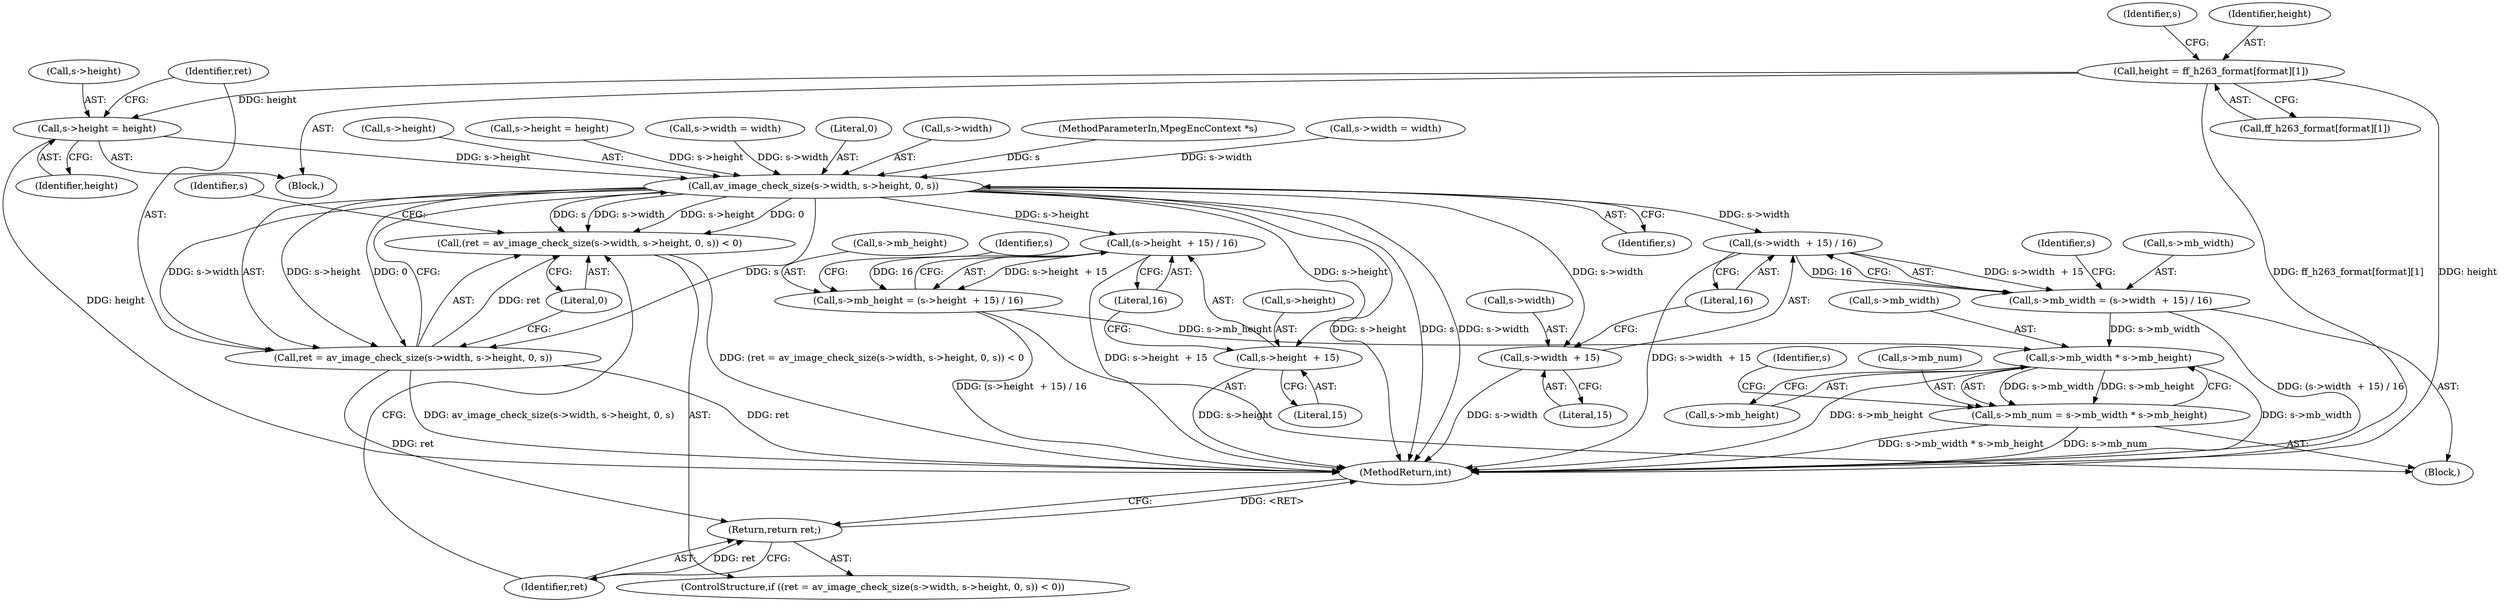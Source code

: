 digraph "0_libav_0a49a62f998747cfa564d98d36a459fe70d3299b@array" {
"1000320" [label="(Call,height = ff_h263_format[format][1])"];
"1000418" [label="(Call,s->height = height)"];
"1001036" [label="(Call,av_image_check_size(s->width, s->height, 0, s))"];
"1001033" [label="(Call,(ret = av_image_check_size(s->width, s->height, 0, s)) < 0)"];
"1001034" [label="(Call,ret = av_image_check_size(s->width, s->height, 0, s))"];
"1001046" [label="(Return,return ret;)"];
"1001052" [label="(Call,(s->width  + 15) / 16)"];
"1001048" [label="(Call,s->mb_width = (s->width  + 15) / 16)"];
"1001074" [label="(Call,s->mb_width * s->mb_height)"];
"1001070" [label="(Call,s->mb_num = s->mb_width * s->mb_height)"];
"1001053" [label="(Call,s->width  + 15)"];
"1001063" [label="(Call,(s->height  + 15) / 16)"];
"1001059" [label="(Call,s->mb_height = (s->height  + 15) / 16)"];
"1001064" [label="(Call,s->height  + 15)"];
"1001036" [label="(Call,av_image_check_size(s->width, s->height, 0, s))"];
"1000320" [label="(Call,height = ff_h263_format[format][1])"];
"1000418" [label="(Call,s->height = height)"];
"1000307" [label="(Block,)"];
"1000850" [label="(Call,s->height = height)"];
"1001045" [label="(Literal,0)"];
"1001057" [label="(Literal,15)"];
"1001060" [label="(Call,s->mb_height)"];
"1001035" [label="(Identifier,ret)"];
"1000419" [label="(Call,s->height)"];
"1001047" [label="(Identifier,ret)"];
"1000136" [label="(Block,)"];
"1000413" [label="(Call,s->width = width)"];
"1001043" [label="(Literal,0)"];
"1001046" [label="(Return,return ret;)"];
"1001034" [label="(Call,ret = av_image_check_size(s->width, s->height, 0, s))"];
"1001052" [label="(Call,(s->width  + 15) / 16)"];
"1001078" [label="(Call,s->mb_height)"];
"1001084" [label="(Identifier,s)"];
"1001053" [label="(Call,s->width  + 15)"];
"1001072" [label="(Identifier,s)"];
"1001059" [label="(Call,s->mb_height = (s->height  + 15) / 16)"];
"1001068" [label="(Literal,15)"];
"1001037" [label="(Call,s->width)"];
"1001070" [label="(Call,s->mb_num = s->mb_width * s->mb_height)"];
"1001074" [label="(Call,s->mb_width * s->mb_height)"];
"1000135" [label="(MethodParameterIn,MpegEncContext *s)"];
"1001061" [label="(Identifier,s)"];
"1001033" [label="(Call,(ret = av_image_check_size(s->width, s->height, 0, s)) < 0)"];
"1001050" [label="(Identifier,s)"];
"1000845" [label="(Call,s->width = width)"];
"1001032" [label="(ControlStructure,if ((ret = av_image_check_size(s->width, s->height, 0, s)) < 0))"];
"1001065" [label="(Call,s->height)"];
"1000329" [label="(Identifier,s)"];
"1001058" [label="(Literal,16)"];
"1000322" [label="(Call,ff_h263_format[format][1])"];
"1001064" [label="(Call,s->height  + 15)"];
"1001071" [label="(Call,s->mb_num)"];
"1000422" [label="(Identifier,height)"];
"1001063" [label="(Call,(s->height  + 15) / 16)"];
"1001069" [label="(Literal,16)"];
"1001049" [label="(Call,s->mb_width)"];
"1000321" [label="(Identifier,height)"];
"1001075" [label="(Call,s->mb_width)"];
"1001103" [label="(MethodReturn,int)"];
"1001048" [label="(Call,s->mb_width = (s->width  + 15) / 16)"];
"1001054" [label="(Call,s->width)"];
"1001044" [label="(Identifier,s)"];
"1001040" [label="(Call,s->height)"];
"1000320" -> "1000307"  [label="AST: "];
"1000320" -> "1000322"  [label="CFG: "];
"1000321" -> "1000320"  [label="AST: "];
"1000322" -> "1000320"  [label="AST: "];
"1000329" -> "1000320"  [label="CFG: "];
"1000320" -> "1001103"  [label="DDG: ff_h263_format[format][1]"];
"1000320" -> "1001103"  [label="DDG: height"];
"1000320" -> "1000418"  [label="DDG: height"];
"1000418" -> "1000307"  [label="AST: "];
"1000418" -> "1000422"  [label="CFG: "];
"1000419" -> "1000418"  [label="AST: "];
"1000422" -> "1000418"  [label="AST: "];
"1001035" -> "1000418"  [label="CFG: "];
"1000418" -> "1001103"  [label="DDG: height"];
"1000418" -> "1001036"  [label="DDG: s->height"];
"1001036" -> "1001034"  [label="AST: "];
"1001036" -> "1001044"  [label="CFG: "];
"1001037" -> "1001036"  [label="AST: "];
"1001040" -> "1001036"  [label="AST: "];
"1001043" -> "1001036"  [label="AST: "];
"1001044" -> "1001036"  [label="AST: "];
"1001034" -> "1001036"  [label="CFG: "];
"1001036" -> "1001103"  [label="DDG: s->height"];
"1001036" -> "1001103"  [label="DDG: s"];
"1001036" -> "1001103"  [label="DDG: s->width"];
"1001036" -> "1001033"  [label="DDG: s->width"];
"1001036" -> "1001033"  [label="DDG: s->height"];
"1001036" -> "1001033"  [label="DDG: 0"];
"1001036" -> "1001033"  [label="DDG: s"];
"1001036" -> "1001034"  [label="DDG: s->width"];
"1001036" -> "1001034"  [label="DDG: s->height"];
"1001036" -> "1001034"  [label="DDG: 0"];
"1001036" -> "1001034"  [label="DDG: s"];
"1000413" -> "1001036"  [label="DDG: s->width"];
"1000845" -> "1001036"  [label="DDG: s->width"];
"1000850" -> "1001036"  [label="DDG: s->height"];
"1000135" -> "1001036"  [label="DDG: s"];
"1001036" -> "1001052"  [label="DDG: s->width"];
"1001036" -> "1001053"  [label="DDG: s->width"];
"1001036" -> "1001063"  [label="DDG: s->height"];
"1001036" -> "1001064"  [label="DDG: s->height"];
"1001033" -> "1001032"  [label="AST: "];
"1001033" -> "1001045"  [label="CFG: "];
"1001034" -> "1001033"  [label="AST: "];
"1001045" -> "1001033"  [label="AST: "];
"1001047" -> "1001033"  [label="CFG: "];
"1001050" -> "1001033"  [label="CFG: "];
"1001033" -> "1001103"  [label="DDG: (ret = av_image_check_size(s->width, s->height, 0, s)) < 0"];
"1001034" -> "1001033"  [label="DDG: ret"];
"1001035" -> "1001034"  [label="AST: "];
"1001045" -> "1001034"  [label="CFG: "];
"1001034" -> "1001103"  [label="DDG: av_image_check_size(s->width, s->height, 0, s)"];
"1001034" -> "1001103"  [label="DDG: ret"];
"1001034" -> "1001046"  [label="DDG: ret"];
"1001046" -> "1001032"  [label="AST: "];
"1001046" -> "1001047"  [label="CFG: "];
"1001047" -> "1001046"  [label="AST: "];
"1001103" -> "1001046"  [label="CFG: "];
"1001046" -> "1001103"  [label="DDG: <RET>"];
"1001047" -> "1001046"  [label="DDG: ret"];
"1001052" -> "1001048"  [label="AST: "];
"1001052" -> "1001058"  [label="CFG: "];
"1001053" -> "1001052"  [label="AST: "];
"1001058" -> "1001052"  [label="AST: "];
"1001048" -> "1001052"  [label="CFG: "];
"1001052" -> "1001103"  [label="DDG: s->width  + 15"];
"1001052" -> "1001048"  [label="DDG: s->width  + 15"];
"1001052" -> "1001048"  [label="DDG: 16"];
"1001048" -> "1000136"  [label="AST: "];
"1001049" -> "1001048"  [label="AST: "];
"1001061" -> "1001048"  [label="CFG: "];
"1001048" -> "1001103"  [label="DDG: (s->width  + 15) / 16"];
"1001048" -> "1001074"  [label="DDG: s->mb_width"];
"1001074" -> "1001070"  [label="AST: "];
"1001074" -> "1001078"  [label="CFG: "];
"1001075" -> "1001074"  [label="AST: "];
"1001078" -> "1001074"  [label="AST: "];
"1001070" -> "1001074"  [label="CFG: "];
"1001074" -> "1001103"  [label="DDG: s->mb_width"];
"1001074" -> "1001103"  [label="DDG: s->mb_height"];
"1001074" -> "1001070"  [label="DDG: s->mb_width"];
"1001074" -> "1001070"  [label="DDG: s->mb_height"];
"1001059" -> "1001074"  [label="DDG: s->mb_height"];
"1001070" -> "1000136"  [label="AST: "];
"1001071" -> "1001070"  [label="AST: "];
"1001084" -> "1001070"  [label="CFG: "];
"1001070" -> "1001103"  [label="DDG: s->mb_width * s->mb_height"];
"1001070" -> "1001103"  [label="DDG: s->mb_num"];
"1001053" -> "1001057"  [label="CFG: "];
"1001054" -> "1001053"  [label="AST: "];
"1001057" -> "1001053"  [label="AST: "];
"1001058" -> "1001053"  [label="CFG: "];
"1001053" -> "1001103"  [label="DDG: s->width"];
"1001063" -> "1001059"  [label="AST: "];
"1001063" -> "1001069"  [label="CFG: "];
"1001064" -> "1001063"  [label="AST: "];
"1001069" -> "1001063"  [label="AST: "];
"1001059" -> "1001063"  [label="CFG: "];
"1001063" -> "1001103"  [label="DDG: s->height  + 15"];
"1001063" -> "1001059"  [label="DDG: s->height  + 15"];
"1001063" -> "1001059"  [label="DDG: 16"];
"1001059" -> "1000136"  [label="AST: "];
"1001060" -> "1001059"  [label="AST: "];
"1001072" -> "1001059"  [label="CFG: "];
"1001059" -> "1001103"  [label="DDG: (s->height  + 15) / 16"];
"1001064" -> "1001068"  [label="CFG: "];
"1001065" -> "1001064"  [label="AST: "];
"1001068" -> "1001064"  [label="AST: "];
"1001069" -> "1001064"  [label="CFG: "];
"1001064" -> "1001103"  [label="DDG: s->height"];
}
